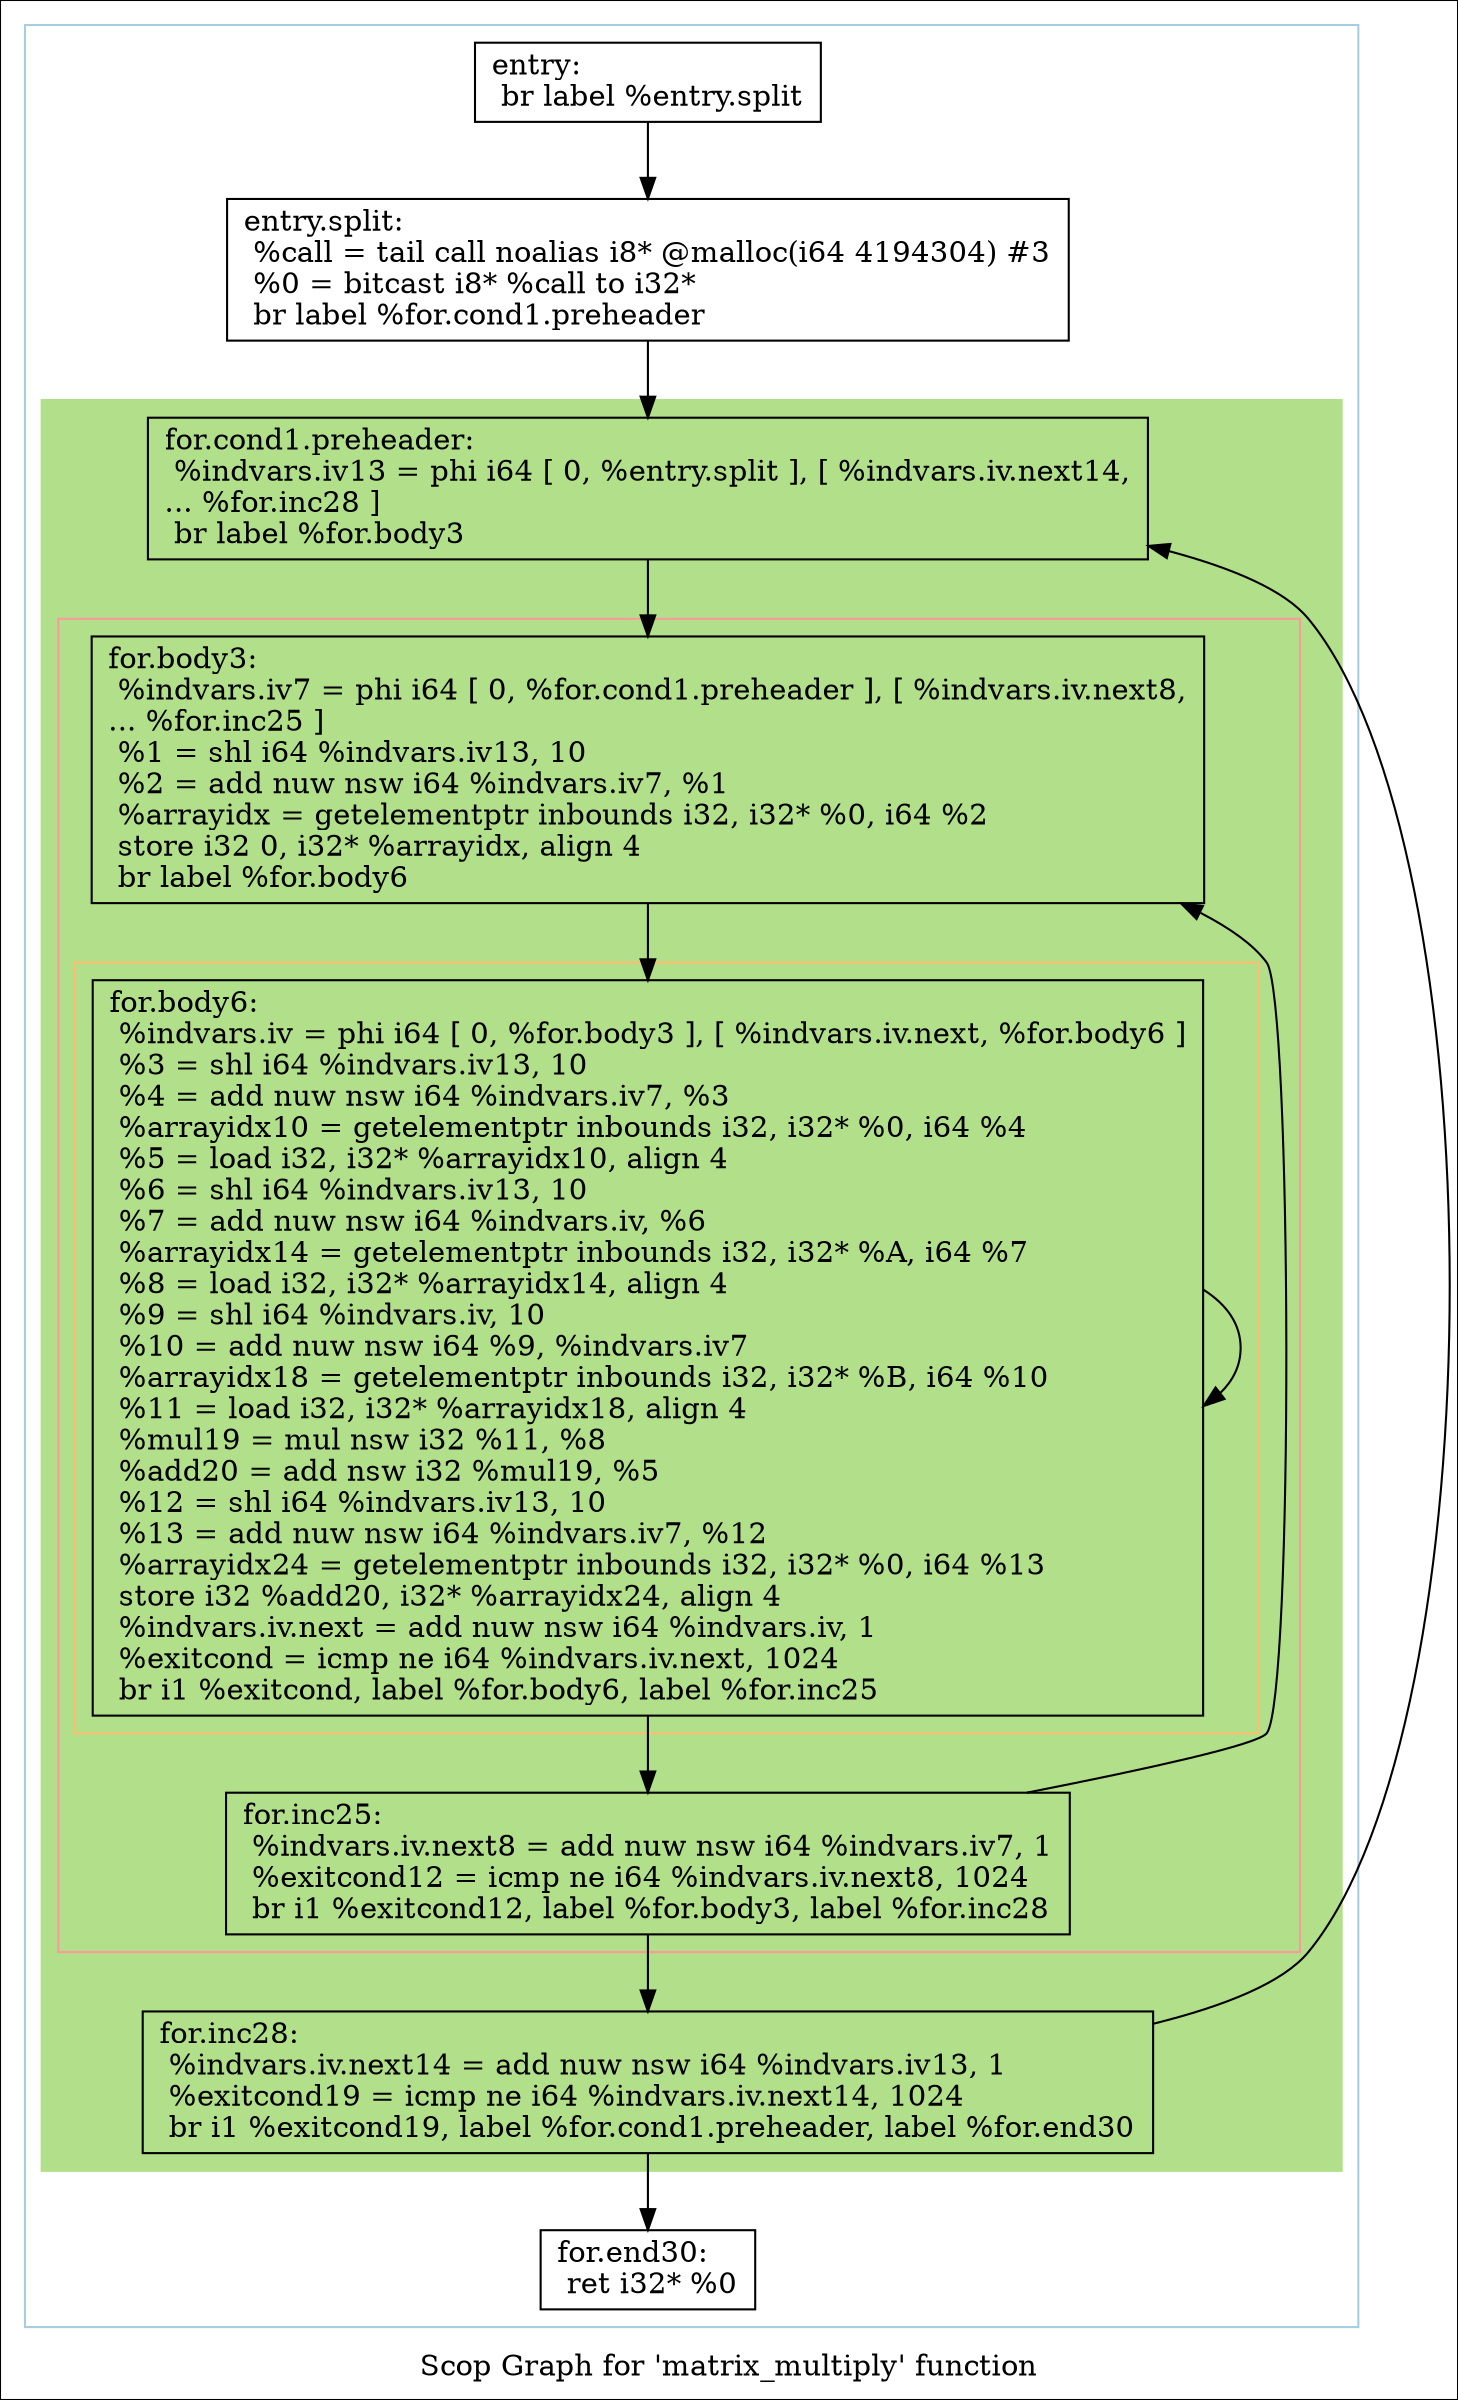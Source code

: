 digraph "Scop Graph for 'matrix_multiply' function" {
	label="Scop Graph for 'matrix_multiply' function";

	Node0x5f46980 [shape=record,label="{entry:\l  br label %entry.split\l}"];
	Node0x5f46980 -> Node0x5f49030;
	Node0x5f49030 [shape=record,label="{entry.split:                                      \l  %call = tail call noalias i8* @malloc(i64 4194304) #3\l  %0 = bitcast i8* %call to i32*\l  br label %for.cond1.preheader\l}"];
	Node0x5f49030 -> Node0x5f4b670;
	Node0x5f4b670 [shape=record,label="{for.cond1.preheader:                              \l  %indvars.iv13 = phi i64 [ 0, %entry.split ], [ %indvars.iv.next14,\l... %for.inc28 ]\l  br label %for.body3\l}"];
	Node0x5f4b670 -> Node0x5f49000;
	Node0x5f49000 [shape=record,label="{for.body3:                                        \l  %indvars.iv7 = phi i64 [ 0, %for.cond1.preheader ], [ %indvars.iv.next8,\l... %for.inc25 ]\l  %1 = shl i64 %indvars.iv13, 10\l  %2 = add nuw nsw i64 %indvars.iv7, %1\l  %arrayidx = getelementptr inbounds i32, i32* %0, i64 %2\l  store i32 0, i32* %arrayidx, align 4\l  br label %for.body6\l}"];
	Node0x5f49000 -> Node0x5f4b880;
	Node0x5f4b880 [shape=record,label="{for.body6:                                        \l  %indvars.iv = phi i64 [ 0, %for.body3 ], [ %indvars.iv.next, %for.body6 ]\l  %3 = shl i64 %indvars.iv13, 10\l  %4 = add nuw nsw i64 %indvars.iv7, %3\l  %arrayidx10 = getelementptr inbounds i32, i32* %0, i64 %4\l  %5 = load i32, i32* %arrayidx10, align 4\l  %6 = shl i64 %indvars.iv13, 10\l  %7 = add nuw nsw i64 %indvars.iv, %6\l  %arrayidx14 = getelementptr inbounds i32, i32* %A, i64 %7\l  %8 = load i32, i32* %arrayidx14, align 4\l  %9 = shl i64 %indvars.iv, 10\l  %10 = add nuw nsw i64 %9, %indvars.iv7\l  %arrayidx18 = getelementptr inbounds i32, i32* %B, i64 %10\l  %11 = load i32, i32* %arrayidx18, align 4\l  %mul19 = mul nsw i32 %11, %8\l  %add20 = add nsw i32 %mul19, %5\l  %12 = shl i64 %indvars.iv13, 10\l  %13 = add nuw nsw i64 %indvars.iv7, %12\l  %arrayidx24 = getelementptr inbounds i32, i32* %0, i64 %13\l  store i32 %add20, i32* %arrayidx24, align 4\l  %indvars.iv.next = add nuw nsw i64 %indvars.iv, 1\l  %exitcond = icmp ne i64 %indvars.iv.next, 1024\l  br i1 %exitcond, label %for.body6, label %for.inc25\l}"];
	Node0x5f4b880 -> Node0x5f4b880[constraint=false];
	Node0x5f4b880 -> Node0x5f4b930;
	Node0x5f4b930 [shape=record,label="{for.inc25:                                        \l  %indvars.iv.next8 = add nuw nsw i64 %indvars.iv7, 1\l  %exitcond12 = icmp ne i64 %indvars.iv.next8, 1024\l  br i1 %exitcond12, label %for.body3, label %for.inc28\l}"];
	Node0x5f4b930 -> Node0x5f49000[constraint=false];
	Node0x5f4b930 -> Node0x5f4b990;
	Node0x5f4b990 [shape=record,label="{for.inc28:                                        \l  %indvars.iv.next14 = add nuw nsw i64 %indvars.iv13, 1\l  %exitcond19 = icmp ne i64 %indvars.iv.next14, 1024\l  br i1 %exitcond19, label %for.cond1.preheader, label %for.end30\l}"];
	Node0x5f4b990 -> Node0x5f4b670[constraint=false];
	Node0x5f4b990 -> Node0x5f4b9f0;
	Node0x5f4b9f0 [shape=record,label="{for.end30:                                        \l  ret i32* %0\l}"];
	colorscheme = "paired12"
        subgraph cluster_0x5f227c0 {
          label = "";
          style = solid;
          color = 1
          subgraph cluster_0x5f42a80 {
            label = "";
            style = filled;
            color = 3            subgraph cluster_0x5f22840 {
              label = "";
              style = solid;
              color = 5
              subgraph cluster_0x5f425f0 {
                label = "";
                style = solid;
                color = 7
                Node0x5f4b880;
              }
              Node0x5f49000;
              Node0x5f4b930;
            }
            Node0x5f4b670;
            Node0x5f4b990;
          }
          Node0x5f46980;
          Node0x5f49030;
          Node0x5f4b9f0;
        }
}

